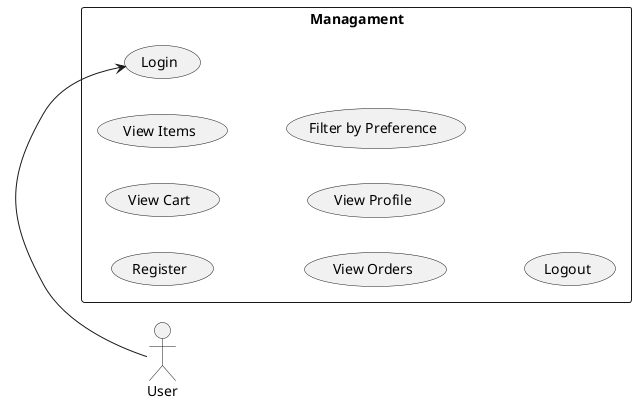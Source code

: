 @startuml rectangle 
left to right direction    
actor User
rectangle "Managament" as management{
(Login)
  (Register)
  (View Cart)
  (View Items)
  (View Orders)
  (View Profile)
  (Filter by Preference)
  (Logout)
}
User -> (Login)
@enduml
